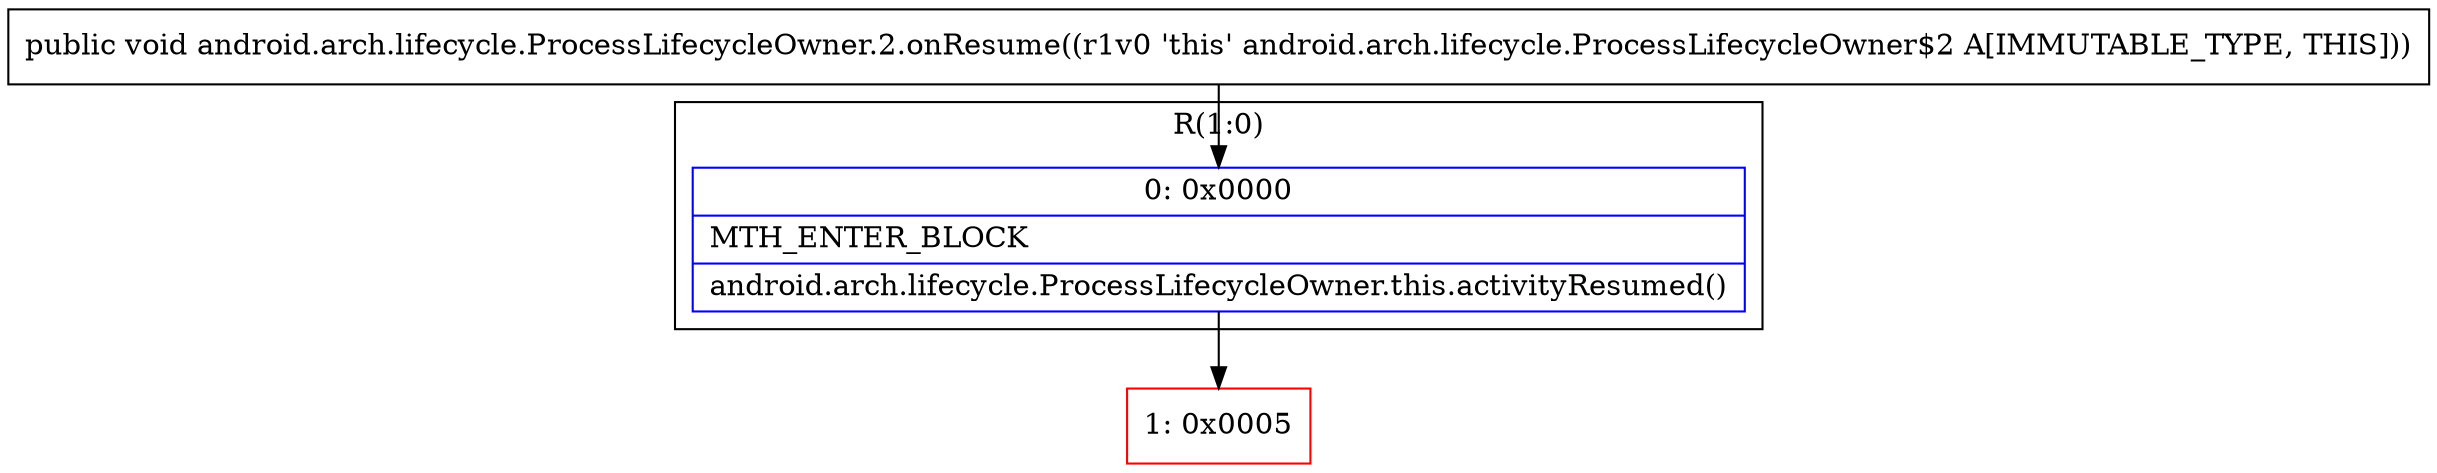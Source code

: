 digraph "CFG forandroid.arch.lifecycle.ProcessLifecycleOwner.2.onResume()V" {
subgraph cluster_Region_374220715 {
label = "R(1:0)";
node [shape=record,color=blue];
Node_0 [shape=record,label="{0\:\ 0x0000|MTH_ENTER_BLOCK\l|android.arch.lifecycle.ProcessLifecycleOwner.this.activityResumed()\l}"];
}
Node_1 [shape=record,color=red,label="{1\:\ 0x0005}"];
MethodNode[shape=record,label="{public void android.arch.lifecycle.ProcessLifecycleOwner.2.onResume((r1v0 'this' android.arch.lifecycle.ProcessLifecycleOwner$2 A[IMMUTABLE_TYPE, THIS])) }"];
MethodNode -> Node_0;
Node_0 -> Node_1;
}

